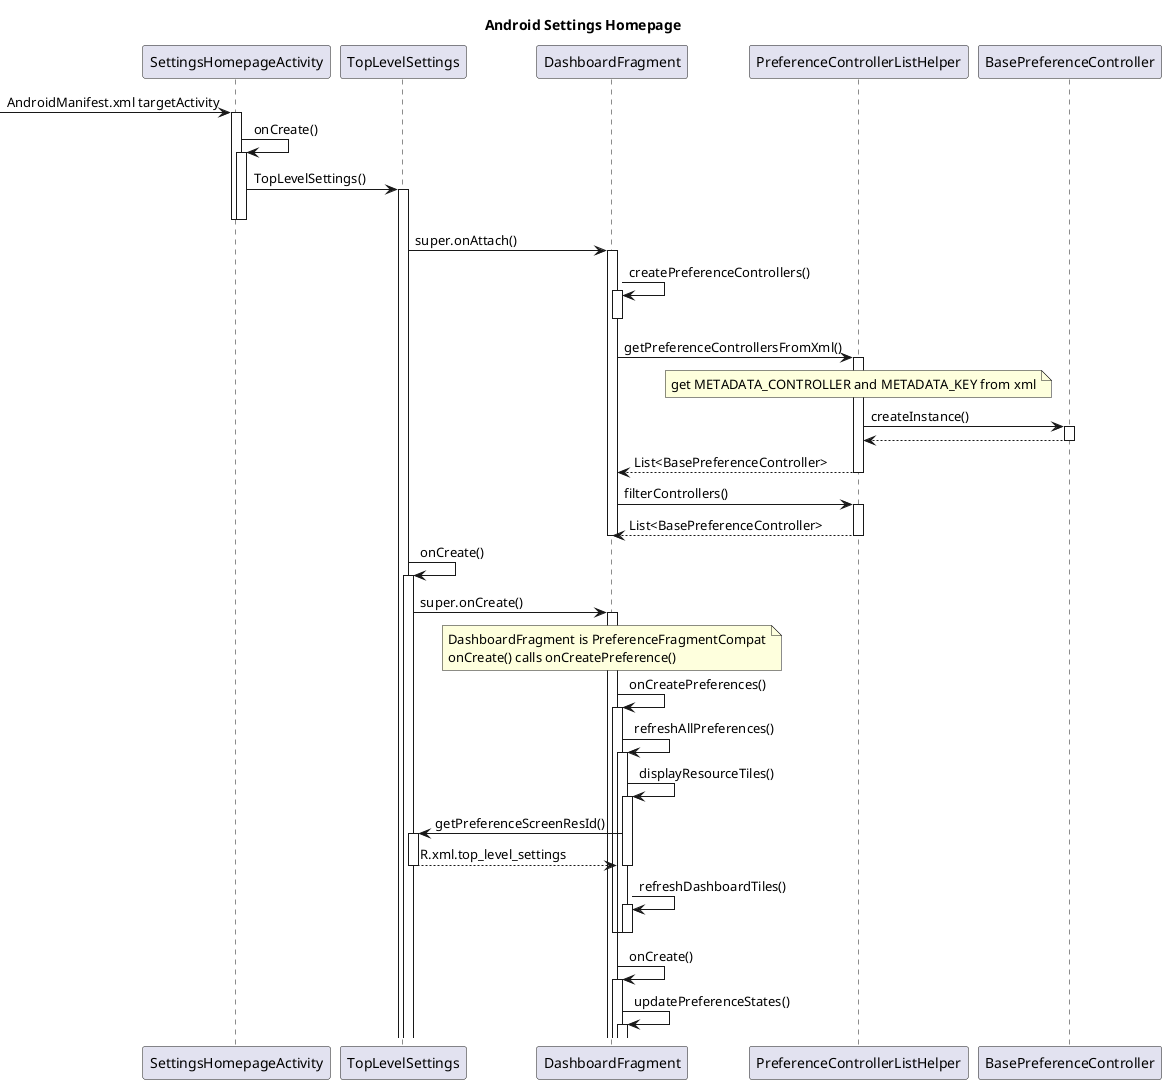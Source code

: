 @startuml
title Android Settings Homepage

-> SettingsHomepageActivity: AndroidManifest.xml targetActivity

SettingsHomepageActivity ++
SettingsHomepageActivity -> SettingsHomepageActivity ++: onCreate()
SettingsHomepageActivity -> TopLevelSettings ++: TopLevelSettings()
SettingsHomepageActivity --
SettingsHomepageActivity --



TopLevelSettings -> DashboardFragment ++: super.onAttach()

DashboardFragment -> DashboardFragment ++: createPreferenceControllers()
DashboardFragment --

DashboardFragment -> PreferenceControllerListHelper ++: getPreferenceControllersFromXml()
  note over PreferenceControllerListHelper: get METADATA_CONTROLLER and METADATA_KEY from xml
  PreferenceControllerListHelper -> BasePreferenceController ++: createInstance()
  BasePreferenceController --> PreferenceControllerListHelper --
PreferenceControllerListHelper --> DashboardFragment --: List<BasePreferenceController>

DashboardFragment -> PreferenceControllerListHelper ++: filterControllers()
PreferenceControllerListHelper --> DashboardFragment --: List<BasePreferenceController>

DashboardFragment --



TopLevelSettings -> TopLevelSettings ++: onCreate()
TopLevelSettings -> DashboardFragment ++: super.onCreate()

note over DashboardFragment: DashboardFragment is PreferenceFragmentCompat\nonCreate() calls onCreatePreference()
DashboardFragment -> DashboardFragment ++: onCreatePreferences()
DashboardFragment -> DashboardFragment ++: refreshAllPreferences()
DashboardFragment -> DashboardFragment ++: displayResourceTiles()
DashboardFragment -> TopLevelSettings ++: getPreferenceScreenResId()
TopLevelSettings --> DashboardFragment --: R.xml.top_level_settings

DashboardFragment --
DashboardFragment -> DashboardFragment ++: refreshDashboardTiles()
DashboardFragment --
DashboardFragment --
DashboardFragment --

DashboardFragment -> DashboardFragment ++: onCreate()
DashboardFragment -> DashboardFragment ++: updatePreferenceStates()

@enduml